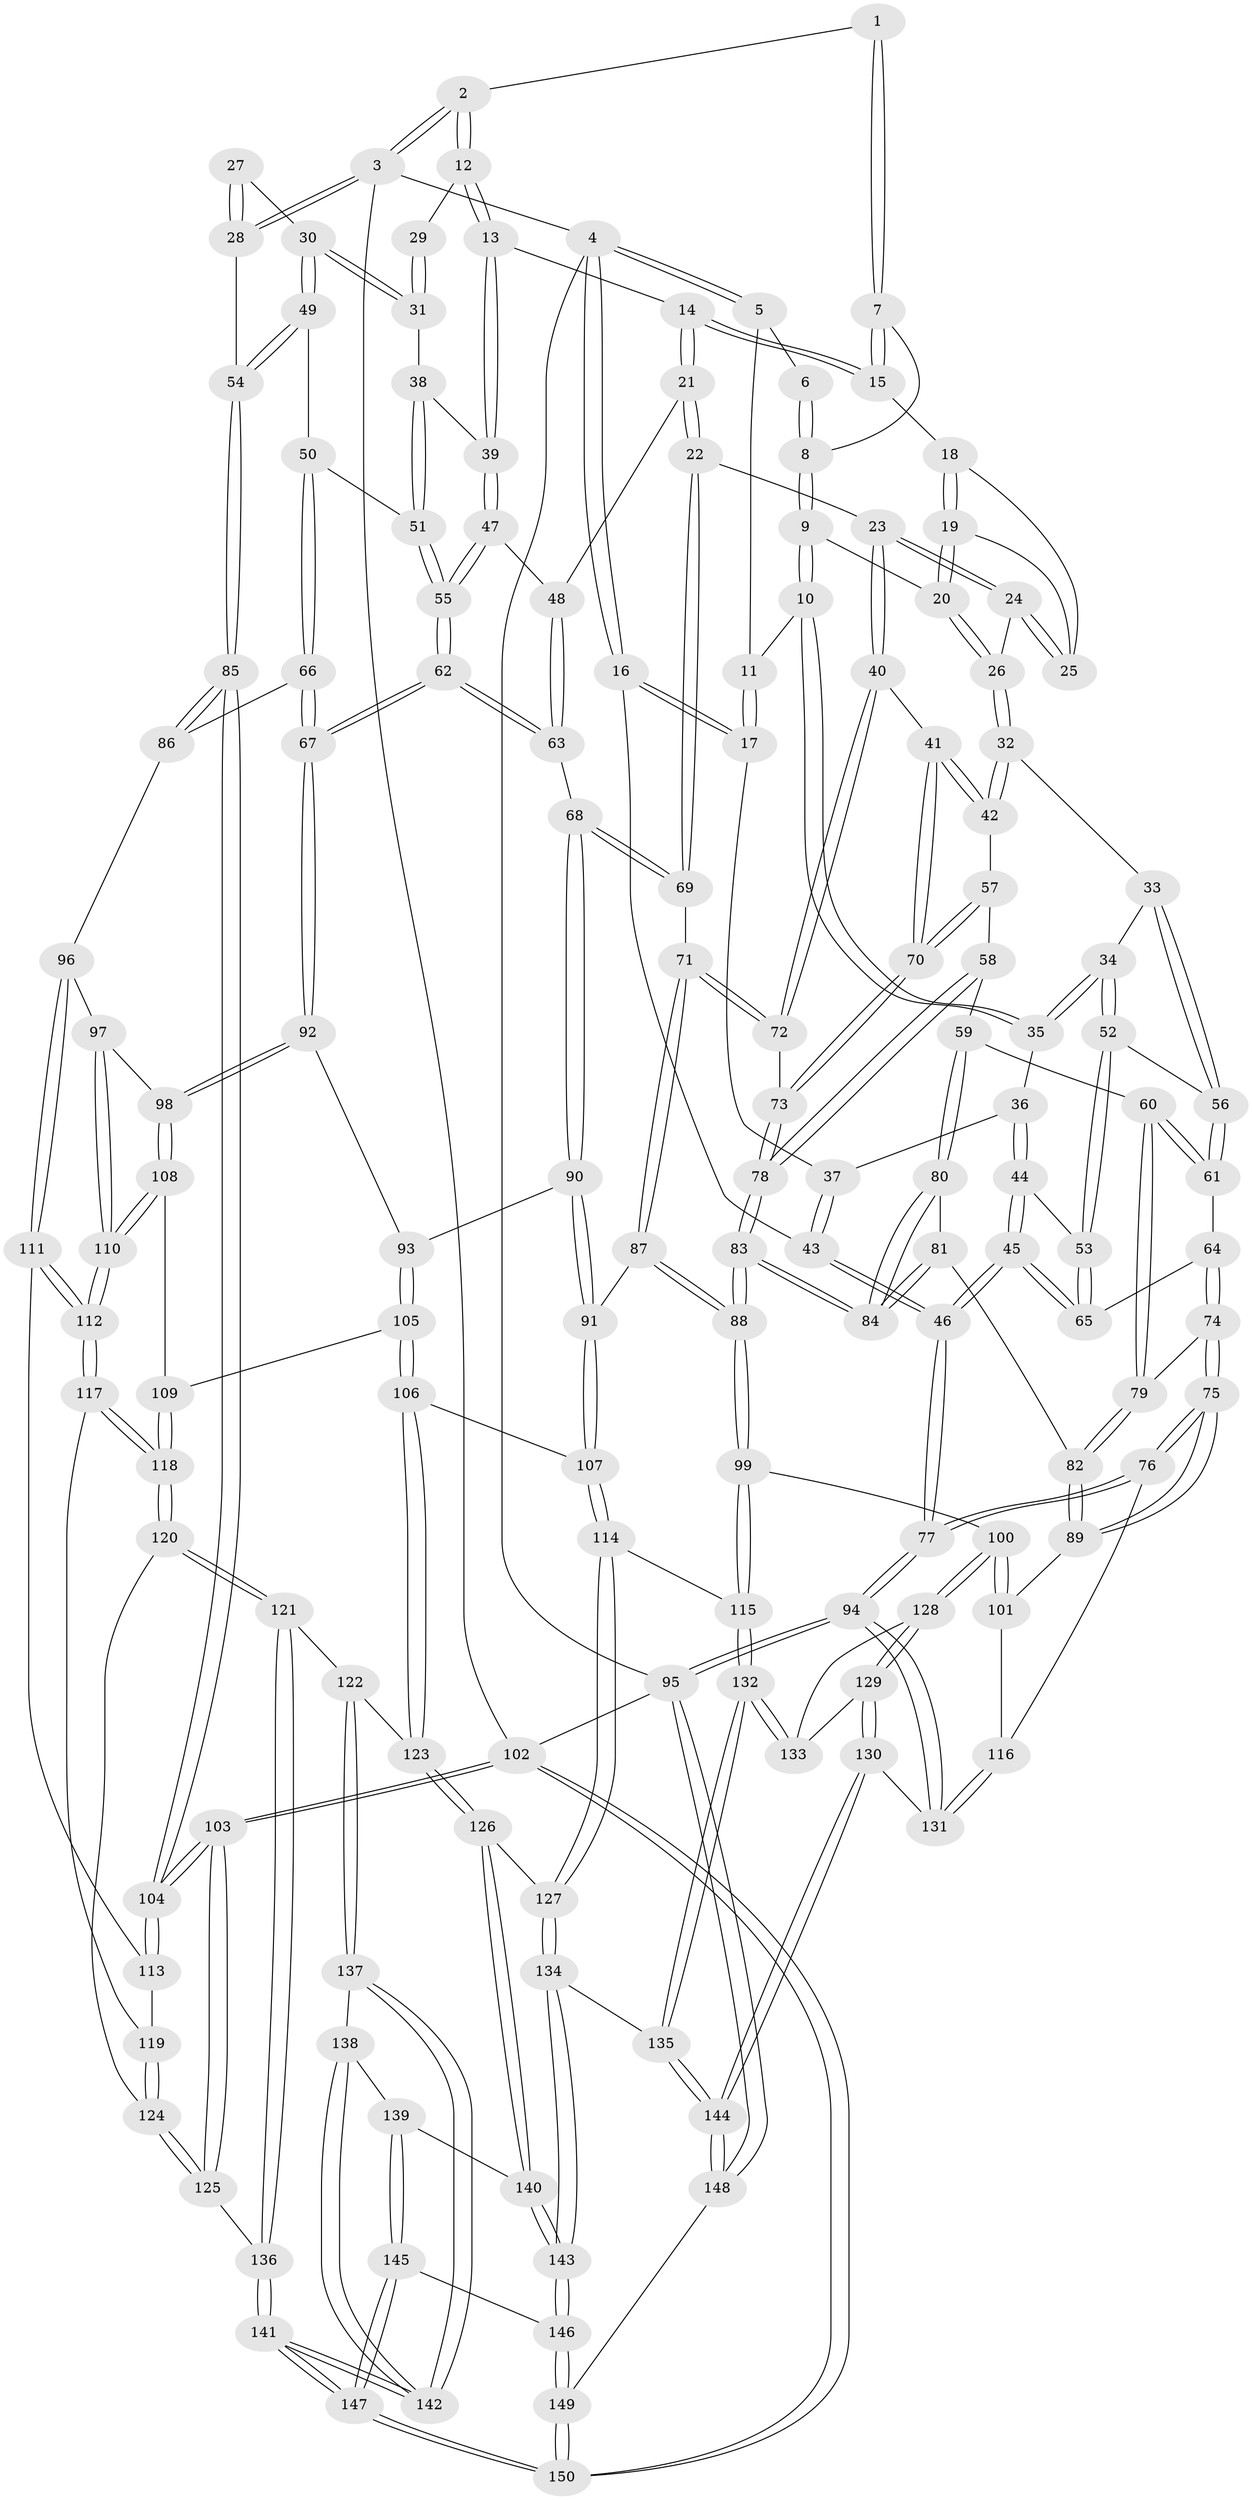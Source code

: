 // coarse degree distribution, {3: 0.11956521739130435, 6: 0.14130434782608695, 5: 0.3804347826086957, 4: 0.34782608695652173, 2: 0.010869565217391304}
// Generated by graph-tools (version 1.1) at 2025/42/03/06/25 10:42:30]
// undirected, 150 vertices, 372 edges
graph export_dot {
graph [start="1"]
  node [color=gray90,style=filled];
  1 [pos="+0.522781924290167+0"];
  2 [pos="+0.7989916962617118+0"];
  3 [pos="+1+0"];
  4 [pos="+0+0"];
  5 [pos="+0.18086160629179074+0"];
  6 [pos="+0.18844408503470203+0"];
  7 [pos="+0.485312039053117+0.03051031356283754"];
  8 [pos="+0.28779555522666145+0.03511561464029304"];
  9 [pos="+0.2798157824400228+0.11138700647241663"];
  10 [pos="+0.25297852342037946+0.12543556841382694"];
  11 [pos="+0.15439970339481976+0.05688381582934275"];
  12 [pos="+0.7291316056604361+0.11961007757290455"];
  13 [pos="+0.705832477483222+0.1523226917883295"];
  14 [pos="+0.5895062562324496+0.18387232769682116"];
  15 [pos="+0.4868395878762189+0.0422662180433806"];
  16 [pos="+0+0"];
  17 [pos="+0.06633153698866077+0.1337488512836596"];
  18 [pos="+0.44951067664204264+0.07383712515735733"];
  19 [pos="+0.3436087438088022+0.12383229605103352"];
  20 [pos="+0.3140628558998678+0.13108143764614466"];
  21 [pos="+0.5218342014541284+0.2899085950323584"];
  22 [pos="+0.5046689147244156+0.3049747992349063"];
  23 [pos="+0.5043635171959475+0.3050214865189796"];
  24 [pos="+0.43117811835367026+0.22752863475113008"];
  25 [pos="+0.4191695497877121+0.16107534277394497"];
  26 [pos="+0.33641379783556524+0.1795478145757918"];
  27 [pos="+0.8843252013311974+0.14397792396434972"];
  28 [pos="+1+0"];
  29 [pos="+0.8585956470908798+0.14529257837960424"];
  30 [pos="+0.959188155044843+0.26547331340923264"];
  31 [pos="+0.8701230121083703+0.2718221079870814"];
  32 [pos="+0.29327520870559787+0.3069892513889346"];
  33 [pos="+0.23955932242840086+0.29468112635190885"];
  34 [pos="+0.19972779392438025+0.2758781883465146"];
  35 [pos="+0.16572583278321967+0.22450363630130973"];
  36 [pos="+0.12924371020622544+0.21553708905093344"];
  37 [pos="+0.12615565768945478+0.2120160458233321"];
  38 [pos="+0.8689821962172192+0.2721850373139784"];
  39 [pos="+0.7793565620109669+0.2843062563496306"];
  40 [pos="+0.45562490215439483+0.33340745446842185"];
  41 [pos="+0.41143906017263154+0.3429366285496379"];
  42 [pos="+0.3263197634926946+0.33081383448192964"];
  43 [pos="+0+0.266477489217149"];
  44 [pos="+0.04115279982296523+0.30104513485963025"];
  45 [pos="+0+0.3946984496966221"];
  46 [pos="+0+0.4375353864646105"];
  47 [pos="+0.7783905200235023+0.2894136436146324"];
  48 [pos="+0.6952273477930996+0.3567837416208222"];
  49 [pos="+1+0.30998889240062694"];
  50 [pos="+0.9439240836295981+0.37088062335020106"];
  51 [pos="+0.8813206943367449+0.364641084180917"];
  52 [pos="+0.1555030923961747+0.35835254280025136"];
  53 [pos="+0.14696329232666097+0.3711931461379948"];
  54 [pos="+1+0.3168870185084234"];
  55 [pos="+0.8139345578325737+0.38528151058515625"];
  56 [pos="+0.22333415672422732+0.4007894441539637"];
  57 [pos="+0.2908791705448969+0.402587678742149"];
  58 [pos="+0.27106426058697836+0.43270554742549794"];
  59 [pos="+0.23793108801000815+0.4452417342865955"];
  60 [pos="+0.23257050941184473+0.442717665828998"];
  61 [pos="+0.22555653179670956+0.43718607435564083"];
  62 [pos="+0.8068531828479674+0.48173652053843286"];
  63 [pos="+0.6959456520700037+0.4299382412164297"];
  64 [pos="+0.14972547032554678+0.42117395152344056"];
  65 [pos="+0.13794237256062739+0.39387567629512027"];
  66 [pos="+0.8369219062190223+0.48965603980121963"];
  67 [pos="+0.8107828866482191+0.489135525269138"];
  68 [pos="+0.595196918814192+0.4705403517788431"];
  69 [pos="+0.5882603921186929+0.4620362934302137"];
  70 [pos="+0.35866521043579025+0.4668933640692542"];
  71 [pos="+0.45120009349469453+0.49774274845865996"];
  72 [pos="+0.4474140245126208+0.488591899561314"];
  73 [pos="+0.35508621001459056+0.4793789985233809"];
  74 [pos="+0.1421734389208401+0.4437017558843724"];
  75 [pos="+0+0.549685082319411"];
  76 [pos="+0+0.539248893181595"];
  77 [pos="+0+0.5352841577142552"];
  78 [pos="+0.3402545834396489+0.49743428998460765"];
  79 [pos="+0.16013923202943958+0.5042027135326497"];
  80 [pos="+0.23889977369185814+0.46160394081998196"];
  81 [pos="+0.1912132627006889+0.5490712415587047"];
  82 [pos="+0.1601299319677098+0.5534770171594592"];
  83 [pos="+0.3238536840883182+0.5826472631401812"];
  84 [pos="+0.31035810697701915+0.5757482258592918"];
  85 [pos="+1+0.40158646545156756"];
  86 [pos="+0.9330642067285877+0.5194287231906746"];
  87 [pos="+0.45159570635642843+0.5354596669561197"];
  88 [pos="+0.34549713161028434+0.622026349841182"];
  89 [pos="+0.11314505901885036+0.5912788848589315"];
  90 [pos="+0.5970791477322118+0.5155840338809308"];
  91 [pos="+0.5709585515057287+0.57673001784456"];
  92 [pos="+0.7835135239528334+0.5456944007606107"];
  93 [pos="+0.7552750430310086+0.5548003258171467"];
  94 [pos="+0+0.8614738956541396"];
  95 [pos="+0+1"];
  96 [pos="+0.9353116342308213+0.6133323810884513"];
  97 [pos="+0.82435334531935+0.6015701801632364"];
  98 [pos="+0.7937623427609876+0.5731222398865323"];
  99 [pos="+0.34924335478680474+0.6820562839966428"];
  100 [pos="+0.27889312569118996+0.7141505130696231"];
  101 [pos="+0.13094715632044+0.6233667684643124"];
  102 [pos="+1+1"];
  103 [pos="+1+0.8100951223494771"];
  104 [pos="+1+0.7120925889110692"];
  105 [pos="+0.6330981299456817+0.6842336091623118"];
  106 [pos="+0.6180000370213596+0.6877499836584082"];
  107 [pos="+0.5757406950653421+0.6465121924899433"];
  108 [pos="+0.7663201930494242+0.6878291076680624"];
  109 [pos="+0.7426253159496733+0.7044326329195265"];
  110 [pos="+0.87436740799772+0.7046620667111083"];
  111 [pos="+0.9425182736298482+0.6322640976568253"];
  112 [pos="+0.8747620362743064+0.7049411771349682"];
  113 [pos="+1+0.6707933033764079"];
  114 [pos="+0.3733207040656539+0.6958134697646556"];
  115 [pos="+0.36888318848039503+0.6944317026595145"];
  116 [pos="+0.10079813174686711+0.7483206318815818"];
  117 [pos="+0.8756795563536035+0.7092662263367772"];
  118 [pos="+0.7746146908221129+0.7901893686616609"];
  119 [pos="+0.8936331635612597+0.7356509243162486"];
  120 [pos="+0.7716539927851643+0.8183323627067048"];
  121 [pos="+0.7560453921850767+0.8464933891470615"];
  122 [pos="+0.7469388703905319+0.8472358037236833"];
  123 [pos="+0.6154176591748426+0.7154262530679161"];
  124 [pos="+0.9193000322058874+0.7945100281416373"];
  125 [pos="+0.9782260045925009+0.8527007695197947"];
  126 [pos="+0.5597524868295843+0.8364891173465545"];
  127 [pos="+0.4882712600194391+0.8359783437333255"];
  128 [pos="+0.26845496415507314+0.7280136677827475"];
  129 [pos="+0.14497502962072092+0.8394290737689367"];
  130 [pos="+0.12801499486403006+0.8525841600133344"];
  131 [pos="+0.12408991019354457+0.850870580036769"];
  132 [pos="+0.349429795174592+0.9212963140612187"];
  133 [pos="+0.30332591952130084+0.8556130386758337"];
  134 [pos="+0.4305261626318911+0.9083362786337207"];
  135 [pos="+0.34959113828990995+0.9220740091996454"];
  136 [pos="+0.8599075438132414+0.9727811852744537"];
  137 [pos="+0.7052210075231686+0.8701774465778883"];
  138 [pos="+0.6612633885126661+0.8872143380944308"];
  139 [pos="+0.6179547740722031+0.891135926428305"];
  140 [pos="+0.5845928803170259+0.8708019389719626"];
  141 [pos="+0.8168863347027739+1"];
  142 [pos="+0.7438309988640196+1"];
  143 [pos="+0.5002861408213639+1"];
  144 [pos="+0.22608749332927489+1"];
  145 [pos="+0.6226369339312844+0.9493829777185046"];
  146 [pos="+0.5058455968417135+1"];
  147 [pos="+0.8103878390313629+1"];
  148 [pos="+0.21688788395161068+1"];
  149 [pos="+0.49341926539489805+1"];
  150 [pos="+0.8107880674611614+1"];
  1 -- 2;
  1 -- 7;
  1 -- 7;
  2 -- 3;
  2 -- 3;
  2 -- 12;
  2 -- 12;
  3 -- 4;
  3 -- 28;
  3 -- 28;
  3 -- 102;
  4 -- 5;
  4 -- 5;
  4 -- 16;
  4 -- 16;
  4 -- 95;
  5 -- 6;
  5 -- 11;
  6 -- 8;
  6 -- 8;
  7 -- 8;
  7 -- 15;
  7 -- 15;
  8 -- 9;
  8 -- 9;
  9 -- 10;
  9 -- 10;
  9 -- 20;
  10 -- 11;
  10 -- 35;
  10 -- 35;
  11 -- 17;
  11 -- 17;
  12 -- 13;
  12 -- 13;
  12 -- 29;
  13 -- 14;
  13 -- 39;
  13 -- 39;
  14 -- 15;
  14 -- 15;
  14 -- 21;
  14 -- 21;
  15 -- 18;
  16 -- 17;
  16 -- 17;
  16 -- 43;
  17 -- 37;
  18 -- 19;
  18 -- 19;
  18 -- 25;
  19 -- 20;
  19 -- 20;
  19 -- 25;
  20 -- 26;
  20 -- 26;
  21 -- 22;
  21 -- 22;
  21 -- 48;
  22 -- 23;
  22 -- 69;
  22 -- 69;
  23 -- 24;
  23 -- 24;
  23 -- 40;
  23 -- 40;
  24 -- 25;
  24 -- 25;
  24 -- 26;
  26 -- 32;
  26 -- 32;
  27 -- 28;
  27 -- 28;
  27 -- 30;
  28 -- 54;
  29 -- 31;
  29 -- 31;
  30 -- 31;
  30 -- 31;
  30 -- 49;
  30 -- 49;
  31 -- 38;
  32 -- 33;
  32 -- 42;
  32 -- 42;
  33 -- 34;
  33 -- 56;
  33 -- 56;
  34 -- 35;
  34 -- 35;
  34 -- 52;
  34 -- 52;
  35 -- 36;
  36 -- 37;
  36 -- 44;
  36 -- 44;
  37 -- 43;
  37 -- 43;
  38 -- 39;
  38 -- 51;
  38 -- 51;
  39 -- 47;
  39 -- 47;
  40 -- 41;
  40 -- 72;
  40 -- 72;
  41 -- 42;
  41 -- 42;
  41 -- 70;
  41 -- 70;
  42 -- 57;
  43 -- 46;
  43 -- 46;
  44 -- 45;
  44 -- 45;
  44 -- 53;
  45 -- 46;
  45 -- 46;
  45 -- 65;
  45 -- 65;
  46 -- 77;
  46 -- 77;
  47 -- 48;
  47 -- 55;
  47 -- 55;
  48 -- 63;
  48 -- 63;
  49 -- 50;
  49 -- 54;
  49 -- 54;
  50 -- 51;
  50 -- 66;
  50 -- 66;
  51 -- 55;
  51 -- 55;
  52 -- 53;
  52 -- 53;
  52 -- 56;
  53 -- 65;
  53 -- 65;
  54 -- 85;
  54 -- 85;
  55 -- 62;
  55 -- 62;
  56 -- 61;
  56 -- 61;
  57 -- 58;
  57 -- 70;
  57 -- 70;
  58 -- 59;
  58 -- 78;
  58 -- 78;
  59 -- 60;
  59 -- 80;
  59 -- 80;
  60 -- 61;
  60 -- 61;
  60 -- 79;
  60 -- 79;
  61 -- 64;
  62 -- 63;
  62 -- 63;
  62 -- 67;
  62 -- 67;
  63 -- 68;
  64 -- 65;
  64 -- 74;
  64 -- 74;
  66 -- 67;
  66 -- 67;
  66 -- 86;
  67 -- 92;
  67 -- 92;
  68 -- 69;
  68 -- 69;
  68 -- 90;
  68 -- 90;
  69 -- 71;
  70 -- 73;
  70 -- 73;
  71 -- 72;
  71 -- 72;
  71 -- 87;
  71 -- 87;
  72 -- 73;
  73 -- 78;
  73 -- 78;
  74 -- 75;
  74 -- 75;
  74 -- 79;
  75 -- 76;
  75 -- 76;
  75 -- 89;
  75 -- 89;
  76 -- 77;
  76 -- 77;
  76 -- 116;
  77 -- 94;
  77 -- 94;
  78 -- 83;
  78 -- 83;
  79 -- 82;
  79 -- 82;
  80 -- 81;
  80 -- 84;
  80 -- 84;
  81 -- 82;
  81 -- 84;
  81 -- 84;
  82 -- 89;
  82 -- 89;
  83 -- 84;
  83 -- 84;
  83 -- 88;
  83 -- 88;
  85 -- 86;
  85 -- 86;
  85 -- 104;
  85 -- 104;
  86 -- 96;
  87 -- 88;
  87 -- 88;
  87 -- 91;
  88 -- 99;
  88 -- 99;
  89 -- 101;
  90 -- 91;
  90 -- 91;
  90 -- 93;
  91 -- 107;
  91 -- 107;
  92 -- 93;
  92 -- 98;
  92 -- 98;
  93 -- 105;
  93 -- 105;
  94 -- 95;
  94 -- 95;
  94 -- 131;
  94 -- 131;
  95 -- 148;
  95 -- 148;
  95 -- 102;
  96 -- 97;
  96 -- 111;
  96 -- 111;
  97 -- 98;
  97 -- 110;
  97 -- 110;
  98 -- 108;
  98 -- 108;
  99 -- 100;
  99 -- 115;
  99 -- 115;
  100 -- 101;
  100 -- 101;
  100 -- 128;
  100 -- 128;
  101 -- 116;
  102 -- 103;
  102 -- 103;
  102 -- 150;
  102 -- 150;
  103 -- 104;
  103 -- 104;
  103 -- 125;
  103 -- 125;
  104 -- 113;
  104 -- 113;
  105 -- 106;
  105 -- 106;
  105 -- 109;
  106 -- 107;
  106 -- 123;
  106 -- 123;
  107 -- 114;
  107 -- 114;
  108 -- 109;
  108 -- 110;
  108 -- 110;
  109 -- 118;
  109 -- 118;
  110 -- 112;
  110 -- 112;
  111 -- 112;
  111 -- 112;
  111 -- 113;
  112 -- 117;
  112 -- 117;
  113 -- 119;
  114 -- 115;
  114 -- 127;
  114 -- 127;
  115 -- 132;
  115 -- 132;
  116 -- 131;
  116 -- 131;
  117 -- 118;
  117 -- 118;
  117 -- 119;
  118 -- 120;
  118 -- 120;
  119 -- 124;
  119 -- 124;
  120 -- 121;
  120 -- 121;
  120 -- 124;
  121 -- 122;
  121 -- 136;
  121 -- 136;
  122 -- 123;
  122 -- 137;
  122 -- 137;
  123 -- 126;
  123 -- 126;
  124 -- 125;
  124 -- 125;
  125 -- 136;
  126 -- 127;
  126 -- 140;
  126 -- 140;
  127 -- 134;
  127 -- 134;
  128 -- 129;
  128 -- 129;
  128 -- 133;
  129 -- 130;
  129 -- 130;
  129 -- 133;
  130 -- 131;
  130 -- 144;
  130 -- 144;
  132 -- 133;
  132 -- 133;
  132 -- 135;
  132 -- 135;
  134 -- 135;
  134 -- 143;
  134 -- 143;
  135 -- 144;
  135 -- 144;
  136 -- 141;
  136 -- 141;
  137 -- 138;
  137 -- 142;
  137 -- 142;
  138 -- 139;
  138 -- 142;
  138 -- 142;
  139 -- 140;
  139 -- 145;
  139 -- 145;
  140 -- 143;
  140 -- 143;
  141 -- 142;
  141 -- 142;
  141 -- 147;
  141 -- 147;
  143 -- 146;
  143 -- 146;
  144 -- 148;
  144 -- 148;
  145 -- 146;
  145 -- 147;
  145 -- 147;
  146 -- 149;
  146 -- 149;
  147 -- 150;
  147 -- 150;
  148 -- 149;
  149 -- 150;
  149 -- 150;
}
